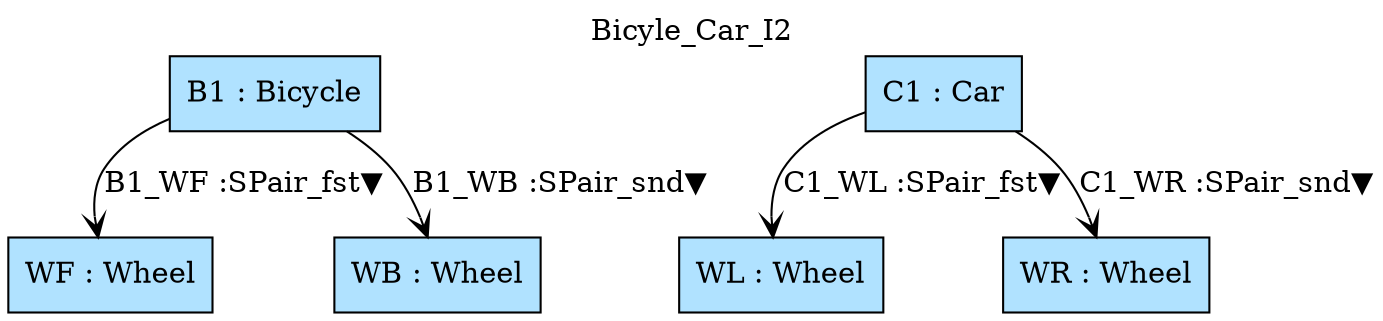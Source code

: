 digraph {graph[label=Bicyle_Car_I2,labelloc=tl,labelfontsize=12];
"WF"[shape=box,fillcolor=lightskyblue1,style = filled,label="WF : Wheel"];
"B1"[shape=box,fillcolor=lightskyblue1,style = filled,label="B1 : Bicycle"];
"WB"[shape=box,fillcolor=lightskyblue1,style = filled,label="WB : Wheel"];
"WL"[shape=box,fillcolor=lightskyblue1,style = filled,label="WL : Wheel"];
"C1"[shape=box,fillcolor=lightskyblue1,style = filled,label="C1 : Car"];
"WR"[shape=box,fillcolor=lightskyblue1,style = filled,label="WR : Wheel"];

"B1"->"WF"[label="B1_WF :SPair_fst▼",arrowhead=vee];
"B1"->"WB"[label="B1_WB :SPair_snd▼",arrowhead=vee];
"C1"->"WL"[label="C1_WL :SPair_fst▼",arrowhead=vee];
"C1"->"WR"[label="C1_WR :SPair_snd▼",arrowhead=vee];
}